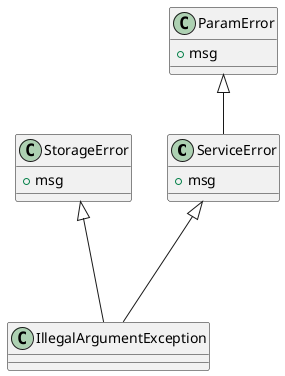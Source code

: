 @startuml
class ServiceError {
    +msg
}

class ParamError {
    +msg
}

class StorageError {
    +msg
}

ParamError <|-- ServiceError

ServiceError <|--- IllegalArgumentException
StorageError <|--- IllegalArgumentException
@enduml